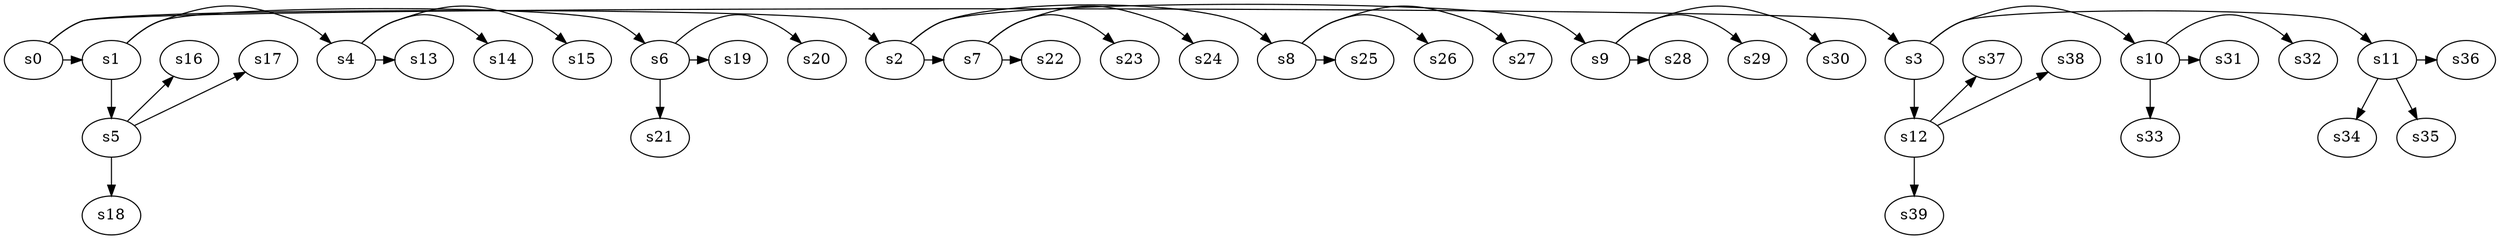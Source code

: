 digraph game_0216_branch_4_3 {
    s0 [name="s0", player=0, target=1];
    s1 [name="s1", player=1];
    s2 [name="s2", player=0, target=1];
    s3 [name="s3", player=1];
    s4 [name="s4", player=1];
    s5 [name="s5", player=1, target=1];
    s6 [name="s6", player=0];
    s7 [name="s7", player=1];
    s8 [name="s8", player=1];
    s9 [name="s9", player=1];
    s10 [name="s10", player=1];
    s11 [name="s11", player=0, target=1];
    s12 [name="s12", player=0];
    s13 [name="s13", player=1];
    s14 [name="s14", player=0];
    s15 [name="s15", player=0, target=1];
    s16 [name="s16", player=0];
    s17 [name="s17", player=0];
    s18 [name="s18", player=1];
    s19 [name="s19", player=1, target=1];
    s20 [name="s20", player=0, target=1];
    s21 [name="s21", player=1, target=1];
    s22 [name="s22", player=0];
    s23 [name="s23", player=0];
    s24 [name="s24", player=0];
    s25 [name="s25", player=1];
    s26 [name="s26", player=1, target=1];
    s27 [name="s27", player=0];
    s28 [name="s28", player=1, target=1];
    s29 [name="s29", player=1];
    s30 [name="s30", player=0];
    s31 [name="s31", player=1, target=1];
    s32 [name="s32", player=1];
    s33 [name="s33", player=0];
    s34 [name="s34", player=0, target=1];
    s35 [name="s35", player=1];
    s36 [name="s36", player=1, target=1];
    s37 [name="s37", player=1, target=1];
    s38 [name="s38", player=1, target=1];
    s39 [name="s39", player=0];

    s0 -> s1 [constraint="time == 4 || time == 11 || time == 14"];
    s0 -> s2 [constraint="time == 7"];
    s0 -> s3 [constraint="time % 4 == 1"];
    s1 -> s4 [constraint="!(time % 3 == 0)"];
    s1 -> s5;
    s1 -> s6 [constraint="time % 2 == 0 || time % 2 == 1"];
    s2 -> s7 [constraint="time % 4 == 2"];
    s2 -> s8 [constraint="!(time % 4 == 0)"];
    s2 -> s9 [constraint="time % 4 == 2"];
    s3 -> s10 [constraint="time == 0 || time == 3 || time == 14"];
    s3 -> s11 [constraint="time % 2 == 0 || time % 4 == 1"];
    s3 -> s12;
    s4 -> s13 [constraint="time % 4 == 1"];
    s4 -> s14 [constraint="time % 3 == 2"];
    s4 -> s15 [constraint="time % 6 == 1"];
    s5 -> s16 [constraint="time % 2 == 0 || time % 4 == 1"];
    s5 -> s17 [constraint="time % 5 == 4"];
    s5 -> s18;
    s6 -> s19 [constraint="time == 3 || time == 7 || time == 12 || time == 14"];
    s6 -> s20 [constraint="!(time % 5 == 0)"];
    s6 -> s21;
    s7 -> s22 [constraint="time == 4 || time == 9 || time == 13"];
    s7 -> s23 [constraint="time % 4 == 0 || time % 2 == 1"];
    s7 -> s24 [constraint="time % 5 == 0"];
    s8 -> s25 [constraint="!(time % 5 == 0)"];
    s8 -> s26 [constraint="!(time % 5 == 0)"];
    s8 -> s27 [constraint="!(time % 3 == 0)"];
    s9 -> s28 [constraint="time == 8"];
    s9 -> s29 [constraint="time == 3 || time == 6 || time == 14"];
    s9 -> s30 [constraint="time == 3 || time == 8 || time == 12 || time == 13"];
    s10 -> s31 [constraint="time % 3 == 0 || time % 2 == 1"];
    s10 -> s32 [constraint="time % 6 == 4"];
    s10 -> s33;
    s11 -> s34;
    s11 -> s35;
    s11 -> s36 [constraint="time == 9 || time == 12 || time == 13"];
    s12 -> s37 [constraint="time == 0 || time == 5 || time == 11 || time == 13"];
    s12 -> s38 [constraint="time == 2"];
    s12 -> s39;
}
